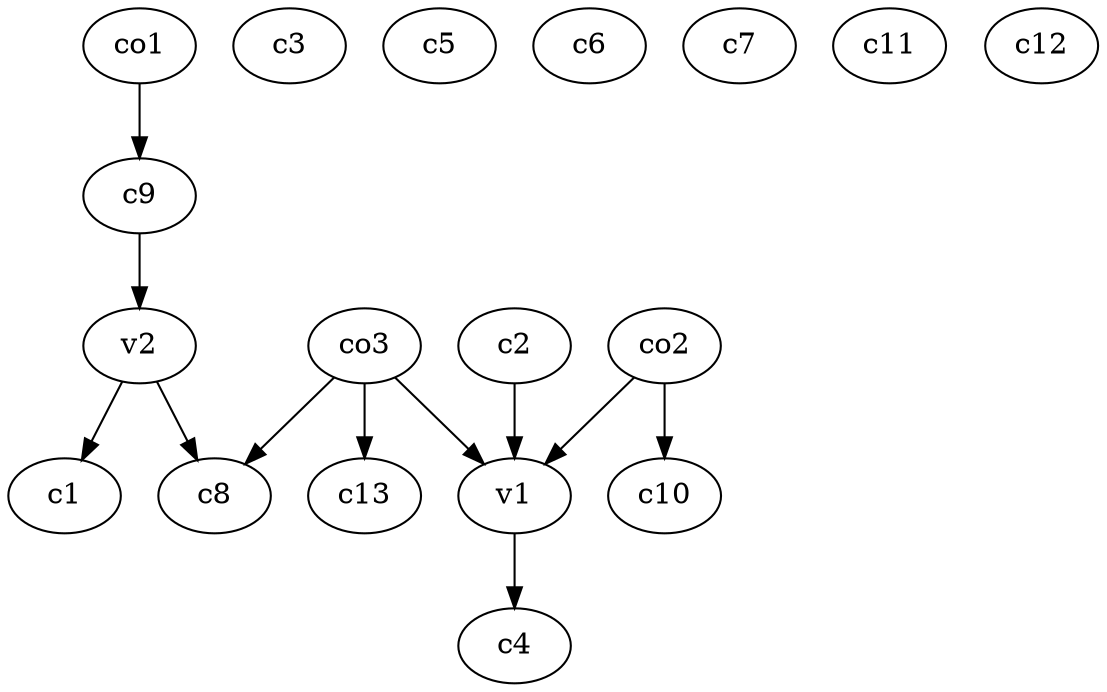 strict digraph  {
c1;
c2;
c3;
c4;
c5;
c6;
c7;
c8;
c9;
c10;
c11;
c12;
c13;
v1;
v2;
co1;
co2;
co3;
c2 -> v1  [weight=1];
c9 -> v2  [weight=1];
v1 -> c4  [weight=1];
v2 -> c8  [weight=1];
v2 -> c1  [weight=1];
co1 -> c9  [weight=1];
co2 -> c10  [weight=1];
co2 -> v1  [weight=1];
co3 -> c13  [weight=1];
co3 -> c8  [weight=1];
co3 -> v1  [weight=1];
}
